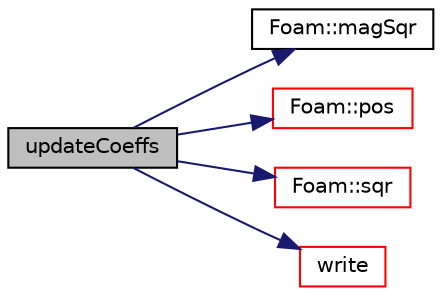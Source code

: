 digraph "updateCoeffs"
{
  bgcolor="transparent";
  edge [fontname="Helvetica",fontsize="10",labelfontname="Helvetica",labelfontsize="10"];
  node [fontname="Helvetica",fontsize="10",shape=record];
  rankdir="LR";
  Node121 [label="updateCoeffs",height=0.2,width=0.4,color="black", fillcolor="grey75", style="filled", fontcolor="black"];
  Node121 -> Node122 [color="midnightblue",fontsize="10",style="solid",fontname="Helvetica"];
  Node122 [label="Foam::magSqr",height=0.2,width=0.4,color="black",URL="$a21851.html#ae6fff2c6981e6d9618aa5038e69def6e"];
  Node121 -> Node123 [color="midnightblue",fontsize="10",style="solid",fontname="Helvetica"];
  Node123 [label="Foam::pos",height=0.2,width=0.4,color="red",URL="$a21851.html#a09a190b59f3d01b258bca0fa964a6212"];
  Node121 -> Node127 [color="midnightblue",fontsize="10",style="solid",fontname="Helvetica"];
  Node127 [label="Foam::sqr",height=0.2,width=0.4,color="red",URL="$a21851.html#a277dc11c581d53826ab5090b08f3b17b"];
  Node121 -> Node128 [color="midnightblue",fontsize="10",style="solid",fontname="Helvetica"];
  Node128 [label="write",height=0.2,width=0.4,color="red",URL="$a23117.html#a293fdfec8bdfbd5c3913ab4c9f3454ff",tooltip="Write. "];
}
